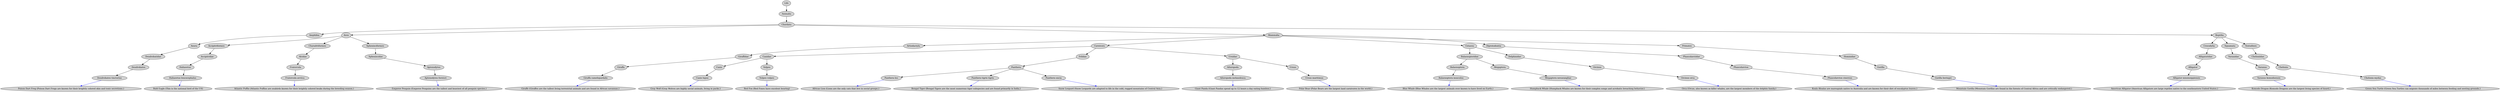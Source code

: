 digraph TaxonomyTree {
node [shape=ellipse, style=filled, fillcolor=lightgray];
"Life" -> "Animalia";
"Animalia" -> "Chordata";
"Chordata" -> "Amphibia";
"Amphibia" -> "Anura";
"Anura" -> "Dendrobatidae";
"Dendrobatidae" -> "Dendrobates";
"Dendrobates" -> "Dendrobates tinctorius";
"Dendrobates tinctorius" -> "Poison Dart Frog (Poison Dart Frogs are known for their brightly colored skin and toxic secretions.)" [color=blue];
"Chordata" -> "Aves";
"Aves" -> "Accipitriformes";
"Accipitriformes" -> "Accipitridae";
"Accipitridae" -> "Haliaeetus";
"Haliaeetus" -> "Haliaeetus leucocephalus";
"Haliaeetus leucocephalus" -> "Bald Eagle (This is the national bird of the US)" [color=blue];
"Aves" -> "Charadriiformes";
"Charadriiformes" -> "Alcidae";
"Alcidae" -> "Fratercula";
"Fratercula" -> "Fratercula arctica";
"Fratercula arctica" -> "Atlantic Puffin (Atlantic Puffins are seabirds known for their brightly colored beaks during the breeding season.)" [color=blue];
"Aves" -> "Sphenisciformes";
"Sphenisciformes" -> "Spheniscidae";
"Spheniscidae" -> "Aptenodytes";
"Aptenodytes" -> "Aptenodytes forsteri";
"Aptenodytes forsteri" -> "Emperor Penguin (Emperor Penguins are the tallest and heaviest of all penguin species.)" [color=blue];
"Chordata" -> "Mammalia";
"Mammalia" -> "Artiodactyla";
"Artiodactyla" -> "Giraffidae";
"Giraffidae" -> "Giraffa";
"Giraffa" -> "Giraffa camelopardalis";
"Giraffa camelopardalis" -> "Giraffe (Giraffes are the tallest living terrestrial animals and are found in African savannas.)" [color=blue];
"Mammalia" -> "Carnivora";
"Carnivora" -> "Canidae";
"Canidae" -> "Canis";
"Canis" -> "Canis lupus";
"Canis lupus" -> "Gray Wolf (Gray Wolves are highly social animals, living in packs.)" [color=blue];
"Canidae" -> "Vulpes";
"Vulpes" -> "Vulpes vulpes";
"Vulpes vulpes" -> "Red Fox (Red Foxes have excelent hearing)" [color=blue];
"Carnivora" -> "Felidae";
"Felidae" -> "Panthera";
"Panthera" -> "Panthera leo";
"Panthera leo" -> "African Lion (Lions are the only cats that live in social groups.)" [color=blue];
"Panthera" -> "Panthera tigris tigris";
"Panthera tigris tigris" -> "Bengal Tiger (Bengal Tigers are the most numerous tiger subspecies and are found primarily in India.)" [color=blue];
"Panthera" -> "Panthera uncia";
"Panthera uncia" -> "Snow Leopard (Snow Leopards are adapted to life in the cold, rugged mountains of Central Asia.)" [color=blue];
"Carnivora" -> "Ursidae";
"Ursidae" -> "Ailuropoda";
"Ailuropoda" -> "Ailuropoda melanoleuca";
"Ailuropoda melanoleuca" -> "Giant Panda (Giant Pandas spend up to 12 hours a day eating bamboo.)" [color=blue];
"Ursidae" -> "Ursus";
"Ursus" -> "Ursus maritimus";
"Ursus maritimus" -> "Polar Bear (Polar Bears are the largest land carnivores in the world.)" [color=blue];
"Mammalia" -> "Cetacea";
"Cetacea" -> "Balaenopteridae";
"Balaenopteridae" -> "Balaenoptera";
"Balaenoptera" -> "Balaenoptera musculus";
"Balaenoptera musculus" -> "Blue Whale (Blue Whales are the largest animals ever known to have lived on Earth.)" [color=blue];
"Balaenopteridae" -> "Megaptera";
"Megaptera" -> "Megaptera novaeangliae";
"Megaptera novaeangliae" -> "Humpback Whale (Humpback Whales are known for their complex songs and acrobatic breaching behavior.)" [color=blue];
"Cetacea" -> "Delphinidae";
"Delphinidae" -> "Orcinus";
"Orcinus" -> "Orcinus orca";
"Orcinus orca" -> "Orca (Orcas, also known as killer whales, are the largest members of the dolphin family.)" [color=blue];
"Mammalia" -> "Diprotodontia";
"Diprotodontia" -> "Phascolarctidae";
"Phascolarctidae" -> "Phascolarctos";
"Phascolarctos" -> "Phascolarctos cinereus";
"Phascolarctos cinereus" -> "Koala (Koalas are marsupials native to Australia and are known for their diet of eucalyptus leaves.)" [color=blue];
"Mammalia" -> "Primates";
"Primates" -> "Hominidae";
"Hominidae" -> "Gorilla";
"Gorilla" -> "Gorilla beringei";
"Gorilla beringei" -> "Mountain Gorilla (Mountain Gorillas are found in the forests of Central Africa and are critically endangered.)" [color=blue];
"Chordata" -> "Reptilia";
"Reptilia" -> "Crocodylia";
"Crocodylia" -> "Alligatoridae";
"Alligatoridae" -> "Alligator";
"Alligator" -> "Alligator mississippiensis";
"Alligator mississippiensis" -> "American Alligator (American Alligators are large reptiles native to the southeastern United States.)" [color=blue];
"Reptilia" -> "Squamata";
"Squamata" -> "Varanidae";
"Varanidae" -> "Varanus";
"Varanus" -> "Varanus komodoensis";
"Varanus komodoensis" -> "Komodo Dragon (Komodo Dragons are the largest living species of lizard.)" [color=blue];
"Reptilia" -> "Testudines";
"Testudines" -> "Cheloniidae";
"Cheloniidae" -> "Chelonia";
"Chelonia" -> "Chelonia mydas";
"Chelonia mydas" -> "Green Sea Turtle (Green Sea Turtles can migrate thousands of miles between feeding and nesting grounds.)" [color=blue];
}
